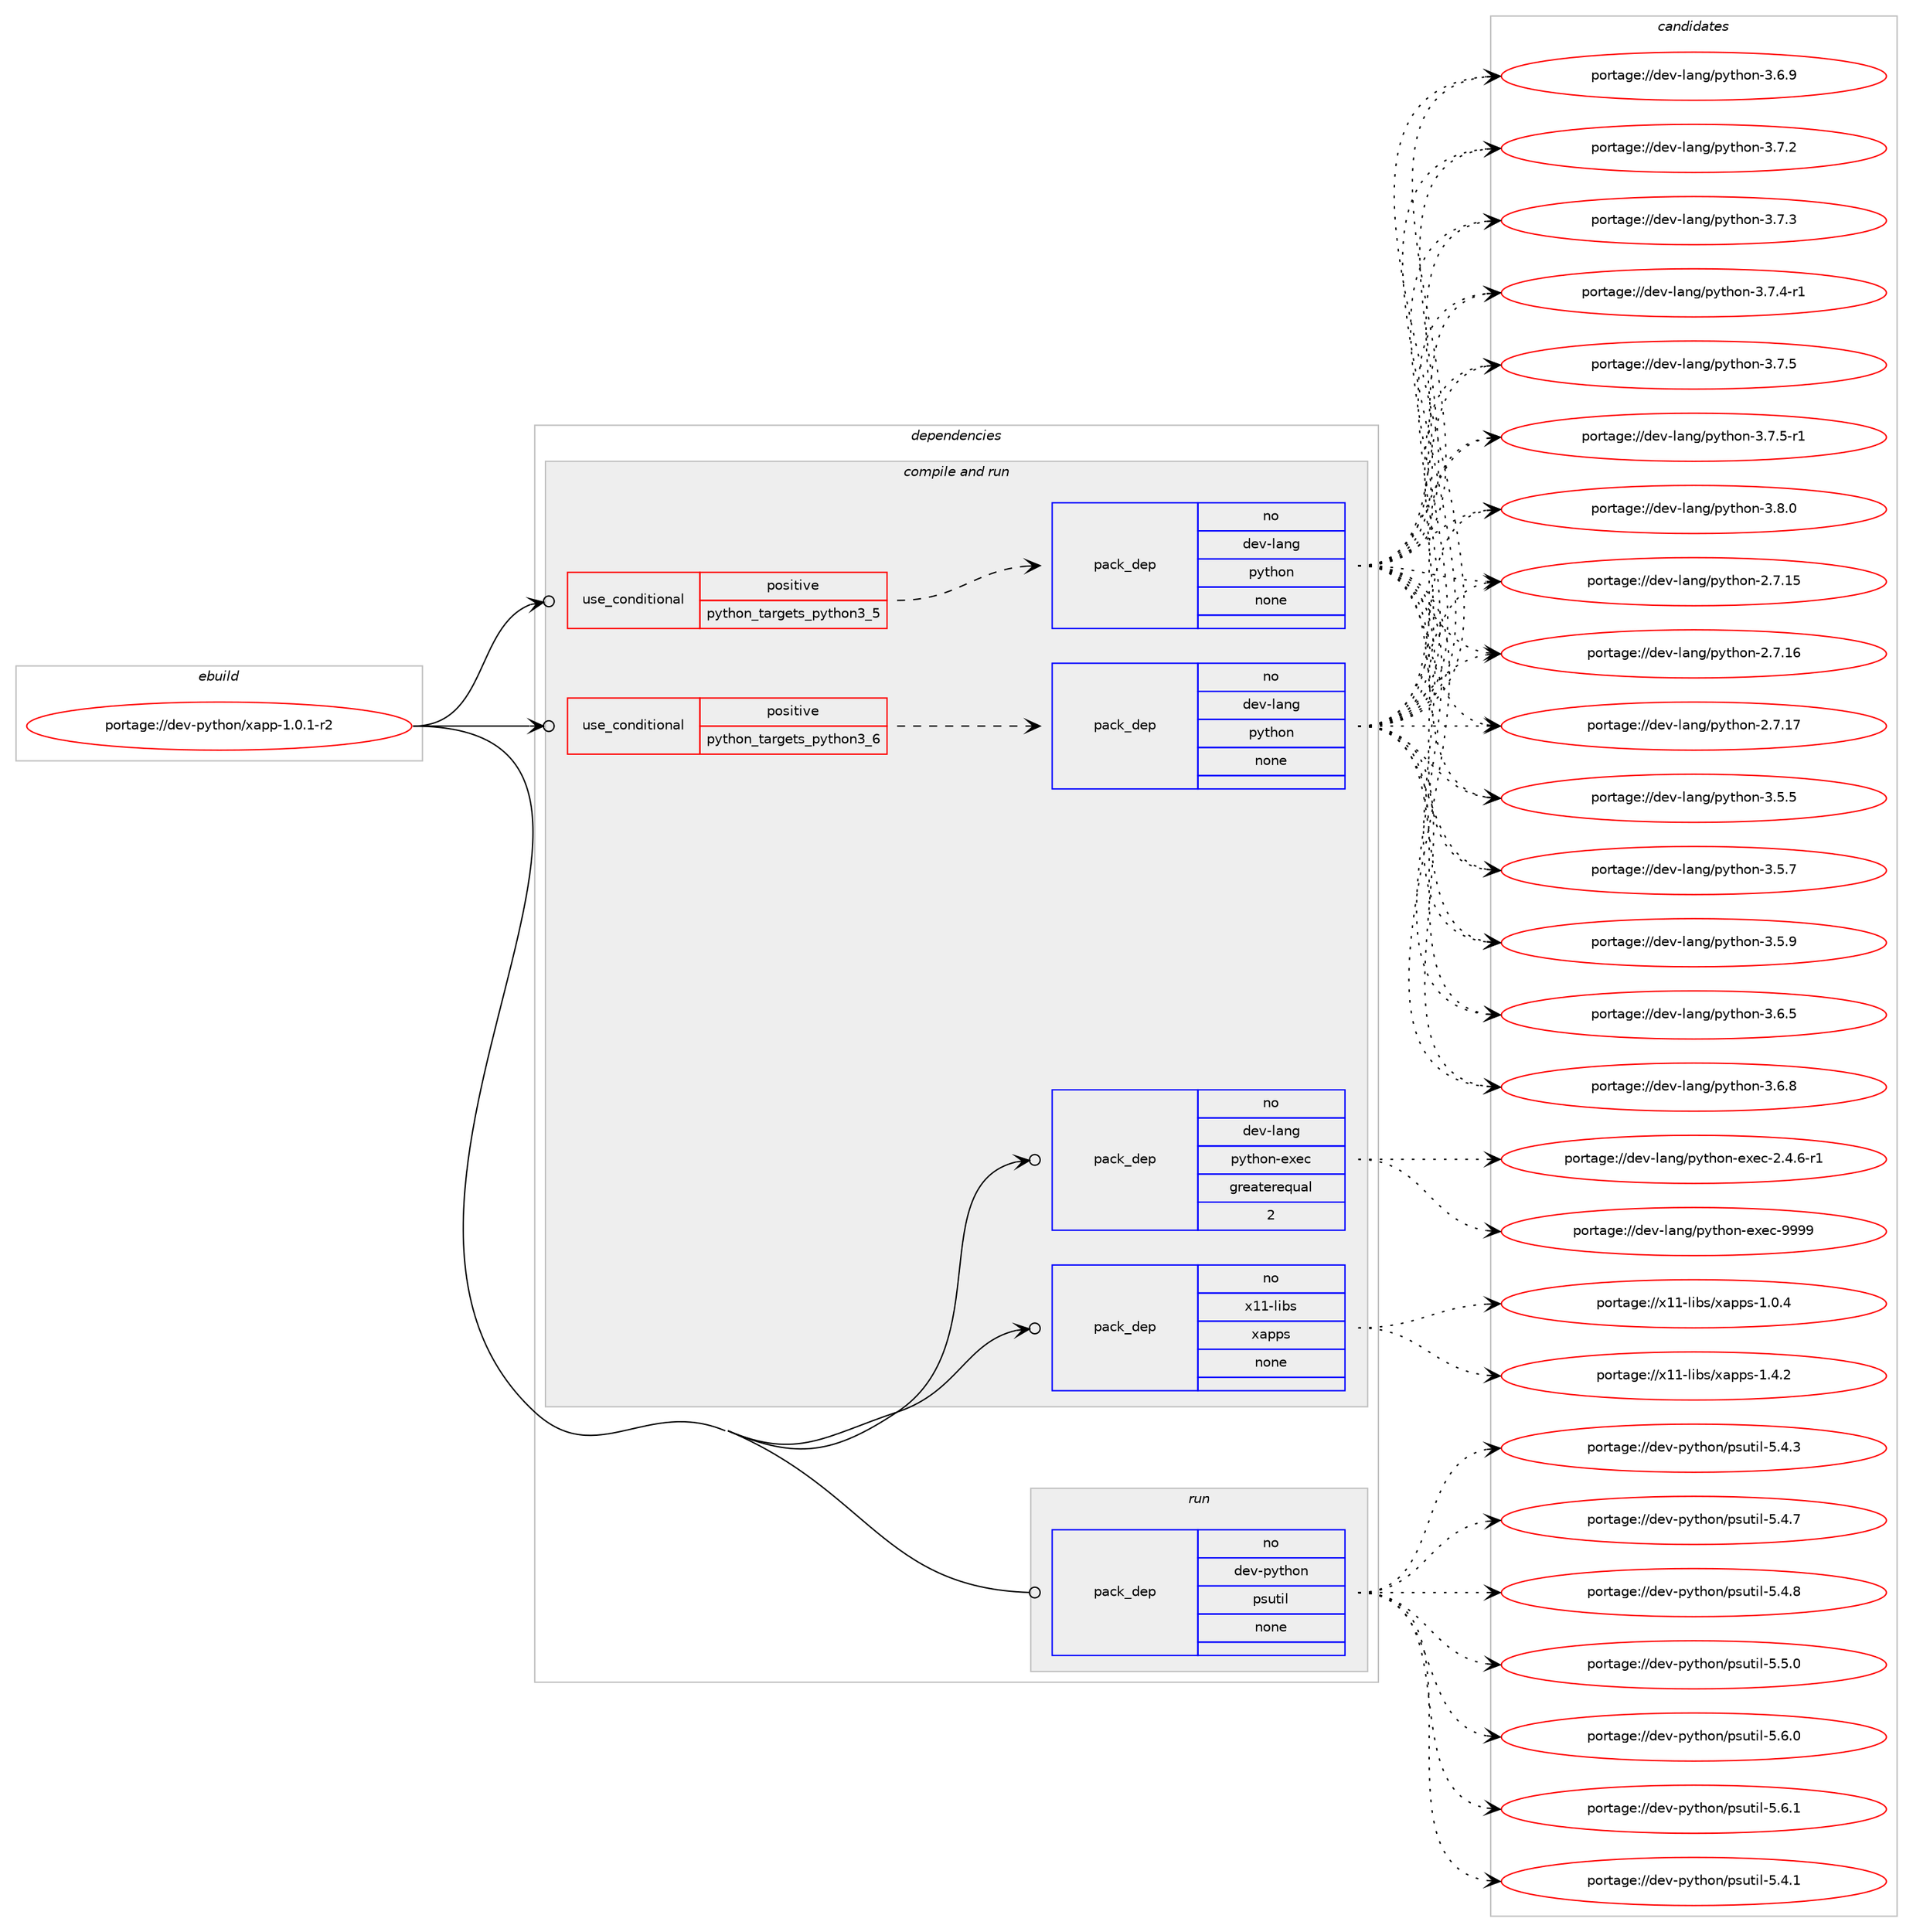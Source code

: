 digraph prolog {

# *************
# Graph options
# *************

newrank=true;
concentrate=true;
compound=true;
graph [rankdir=LR,fontname=Helvetica,fontsize=10,ranksep=1.5];#, ranksep=2.5, nodesep=0.2];
edge  [arrowhead=vee];
node  [fontname=Helvetica,fontsize=10];

# **********
# The ebuild
# **********

subgraph cluster_leftcol {
color=gray;
rank=same;
label=<<i>ebuild</i>>;
id [label="portage://dev-python/xapp-1.0.1-r2", color=red, width=4, href="../dev-python/xapp-1.0.1-r2.svg"];
}

# ****************
# The dependencies
# ****************

subgraph cluster_midcol {
color=gray;
label=<<i>dependencies</i>>;
subgraph cluster_compile {
fillcolor="#eeeeee";
style=filled;
label=<<i>compile</i>>;
}
subgraph cluster_compileandrun {
fillcolor="#eeeeee";
style=filled;
label=<<i>compile and run</i>>;
subgraph cond40936 {
dependency179435 [label=<<TABLE BORDER="0" CELLBORDER="1" CELLSPACING="0" CELLPADDING="4"><TR><TD ROWSPAN="3" CELLPADDING="10">use_conditional</TD></TR><TR><TD>positive</TD></TR><TR><TD>python_targets_python3_5</TD></TR></TABLE>>, shape=none, color=red];
subgraph pack135090 {
dependency179436 [label=<<TABLE BORDER="0" CELLBORDER="1" CELLSPACING="0" CELLPADDING="4" WIDTH="220"><TR><TD ROWSPAN="6" CELLPADDING="30">pack_dep</TD></TR><TR><TD WIDTH="110">no</TD></TR><TR><TD>dev-lang</TD></TR><TR><TD>python</TD></TR><TR><TD>none</TD></TR><TR><TD></TD></TR></TABLE>>, shape=none, color=blue];
}
dependency179435:e -> dependency179436:w [weight=20,style="dashed",arrowhead="vee"];
}
id:e -> dependency179435:w [weight=20,style="solid",arrowhead="odotvee"];
subgraph cond40937 {
dependency179437 [label=<<TABLE BORDER="0" CELLBORDER="1" CELLSPACING="0" CELLPADDING="4"><TR><TD ROWSPAN="3" CELLPADDING="10">use_conditional</TD></TR><TR><TD>positive</TD></TR><TR><TD>python_targets_python3_6</TD></TR></TABLE>>, shape=none, color=red];
subgraph pack135091 {
dependency179438 [label=<<TABLE BORDER="0" CELLBORDER="1" CELLSPACING="0" CELLPADDING="4" WIDTH="220"><TR><TD ROWSPAN="6" CELLPADDING="30">pack_dep</TD></TR><TR><TD WIDTH="110">no</TD></TR><TR><TD>dev-lang</TD></TR><TR><TD>python</TD></TR><TR><TD>none</TD></TR><TR><TD></TD></TR></TABLE>>, shape=none, color=blue];
}
dependency179437:e -> dependency179438:w [weight=20,style="dashed",arrowhead="vee"];
}
id:e -> dependency179437:w [weight=20,style="solid",arrowhead="odotvee"];
subgraph pack135092 {
dependency179439 [label=<<TABLE BORDER="0" CELLBORDER="1" CELLSPACING="0" CELLPADDING="4" WIDTH="220"><TR><TD ROWSPAN="6" CELLPADDING="30">pack_dep</TD></TR><TR><TD WIDTH="110">no</TD></TR><TR><TD>dev-lang</TD></TR><TR><TD>python-exec</TD></TR><TR><TD>greaterequal</TD></TR><TR><TD>2</TD></TR></TABLE>>, shape=none, color=blue];
}
id:e -> dependency179439:w [weight=20,style="solid",arrowhead="odotvee"];
subgraph pack135093 {
dependency179440 [label=<<TABLE BORDER="0" CELLBORDER="1" CELLSPACING="0" CELLPADDING="4" WIDTH="220"><TR><TD ROWSPAN="6" CELLPADDING="30">pack_dep</TD></TR><TR><TD WIDTH="110">no</TD></TR><TR><TD>x11-libs</TD></TR><TR><TD>xapps</TD></TR><TR><TD>none</TD></TR><TR><TD></TD></TR></TABLE>>, shape=none, color=blue];
}
id:e -> dependency179440:w [weight=20,style="solid",arrowhead="odotvee"];
}
subgraph cluster_run {
fillcolor="#eeeeee";
style=filled;
label=<<i>run</i>>;
subgraph pack135094 {
dependency179441 [label=<<TABLE BORDER="0" CELLBORDER="1" CELLSPACING="0" CELLPADDING="4" WIDTH="220"><TR><TD ROWSPAN="6" CELLPADDING="30">pack_dep</TD></TR><TR><TD WIDTH="110">no</TD></TR><TR><TD>dev-python</TD></TR><TR><TD>psutil</TD></TR><TR><TD>none</TD></TR><TR><TD></TD></TR></TABLE>>, shape=none, color=blue];
}
id:e -> dependency179441:w [weight=20,style="solid",arrowhead="odot"];
}
}

# **************
# The candidates
# **************

subgraph cluster_choices {
rank=same;
color=gray;
label=<<i>candidates</i>>;

subgraph choice135090 {
color=black;
nodesep=1;
choiceportage10010111845108971101034711212111610411111045504655464953 [label="portage://dev-lang/python-2.7.15", color=red, width=4,href="../dev-lang/python-2.7.15.svg"];
choiceportage10010111845108971101034711212111610411111045504655464954 [label="portage://dev-lang/python-2.7.16", color=red, width=4,href="../dev-lang/python-2.7.16.svg"];
choiceportage10010111845108971101034711212111610411111045504655464955 [label="portage://dev-lang/python-2.7.17", color=red, width=4,href="../dev-lang/python-2.7.17.svg"];
choiceportage100101118451089711010347112121116104111110455146534653 [label="portage://dev-lang/python-3.5.5", color=red, width=4,href="../dev-lang/python-3.5.5.svg"];
choiceportage100101118451089711010347112121116104111110455146534655 [label="portage://dev-lang/python-3.5.7", color=red, width=4,href="../dev-lang/python-3.5.7.svg"];
choiceportage100101118451089711010347112121116104111110455146534657 [label="portage://dev-lang/python-3.5.9", color=red, width=4,href="../dev-lang/python-3.5.9.svg"];
choiceportage100101118451089711010347112121116104111110455146544653 [label="portage://dev-lang/python-3.6.5", color=red, width=4,href="../dev-lang/python-3.6.5.svg"];
choiceportage100101118451089711010347112121116104111110455146544656 [label="portage://dev-lang/python-3.6.8", color=red, width=4,href="../dev-lang/python-3.6.8.svg"];
choiceportage100101118451089711010347112121116104111110455146544657 [label="portage://dev-lang/python-3.6.9", color=red, width=4,href="../dev-lang/python-3.6.9.svg"];
choiceportage100101118451089711010347112121116104111110455146554650 [label="portage://dev-lang/python-3.7.2", color=red, width=4,href="../dev-lang/python-3.7.2.svg"];
choiceportage100101118451089711010347112121116104111110455146554651 [label="portage://dev-lang/python-3.7.3", color=red, width=4,href="../dev-lang/python-3.7.3.svg"];
choiceportage1001011184510897110103471121211161041111104551465546524511449 [label="portage://dev-lang/python-3.7.4-r1", color=red, width=4,href="../dev-lang/python-3.7.4-r1.svg"];
choiceportage100101118451089711010347112121116104111110455146554653 [label="portage://dev-lang/python-3.7.5", color=red, width=4,href="../dev-lang/python-3.7.5.svg"];
choiceportage1001011184510897110103471121211161041111104551465546534511449 [label="portage://dev-lang/python-3.7.5-r1", color=red, width=4,href="../dev-lang/python-3.7.5-r1.svg"];
choiceportage100101118451089711010347112121116104111110455146564648 [label="portage://dev-lang/python-3.8.0", color=red, width=4,href="../dev-lang/python-3.8.0.svg"];
dependency179436:e -> choiceportage10010111845108971101034711212111610411111045504655464953:w [style=dotted,weight="100"];
dependency179436:e -> choiceportage10010111845108971101034711212111610411111045504655464954:w [style=dotted,weight="100"];
dependency179436:e -> choiceportage10010111845108971101034711212111610411111045504655464955:w [style=dotted,weight="100"];
dependency179436:e -> choiceportage100101118451089711010347112121116104111110455146534653:w [style=dotted,weight="100"];
dependency179436:e -> choiceportage100101118451089711010347112121116104111110455146534655:w [style=dotted,weight="100"];
dependency179436:e -> choiceportage100101118451089711010347112121116104111110455146534657:w [style=dotted,weight="100"];
dependency179436:e -> choiceportage100101118451089711010347112121116104111110455146544653:w [style=dotted,weight="100"];
dependency179436:e -> choiceportage100101118451089711010347112121116104111110455146544656:w [style=dotted,weight="100"];
dependency179436:e -> choiceportage100101118451089711010347112121116104111110455146544657:w [style=dotted,weight="100"];
dependency179436:e -> choiceportage100101118451089711010347112121116104111110455146554650:w [style=dotted,weight="100"];
dependency179436:e -> choiceportage100101118451089711010347112121116104111110455146554651:w [style=dotted,weight="100"];
dependency179436:e -> choiceportage1001011184510897110103471121211161041111104551465546524511449:w [style=dotted,weight="100"];
dependency179436:e -> choiceportage100101118451089711010347112121116104111110455146554653:w [style=dotted,weight="100"];
dependency179436:e -> choiceportage1001011184510897110103471121211161041111104551465546534511449:w [style=dotted,weight="100"];
dependency179436:e -> choiceportage100101118451089711010347112121116104111110455146564648:w [style=dotted,weight="100"];
}
subgraph choice135091 {
color=black;
nodesep=1;
choiceportage10010111845108971101034711212111610411111045504655464953 [label="portage://dev-lang/python-2.7.15", color=red, width=4,href="../dev-lang/python-2.7.15.svg"];
choiceportage10010111845108971101034711212111610411111045504655464954 [label="portage://dev-lang/python-2.7.16", color=red, width=4,href="../dev-lang/python-2.7.16.svg"];
choiceportage10010111845108971101034711212111610411111045504655464955 [label="portage://dev-lang/python-2.7.17", color=red, width=4,href="../dev-lang/python-2.7.17.svg"];
choiceportage100101118451089711010347112121116104111110455146534653 [label="portage://dev-lang/python-3.5.5", color=red, width=4,href="../dev-lang/python-3.5.5.svg"];
choiceportage100101118451089711010347112121116104111110455146534655 [label="portage://dev-lang/python-3.5.7", color=red, width=4,href="../dev-lang/python-3.5.7.svg"];
choiceportage100101118451089711010347112121116104111110455146534657 [label="portage://dev-lang/python-3.5.9", color=red, width=4,href="../dev-lang/python-3.5.9.svg"];
choiceportage100101118451089711010347112121116104111110455146544653 [label="portage://dev-lang/python-3.6.5", color=red, width=4,href="../dev-lang/python-3.6.5.svg"];
choiceportage100101118451089711010347112121116104111110455146544656 [label="portage://dev-lang/python-3.6.8", color=red, width=4,href="../dev-lang/python-3.6.8.svg"];
choiceportage100101118451089711010347112121116104111110455146544657 [label="portage://dev-lang/python-3.6.9", color=red, width=4,href="../dev-lang/python-3.6.9.svg"];
choiceportage100101118451089711010347112121116104111110455146554650 [label="portage://dev-lang/python-3.7.2", color=red, width=4,href="../dev-lang/python-3.7.2.svg"];
choiceportage100101118451089711010347112121116104111110455146554651 [label="portage://dev-lang/python-3.7.3", color=red, width=4,href="../dev-lang/python-3.7.3.svg"];
choiceportage1001011184510897110103471121211161041111104551465546524511449 [label="portage://dev-lang/python-3.7.4-r1", color=red, width=4,href="../dev-lang/python-3.7.4-r1.svg"];
choiceportage100101118451089711010347112121116104111110455146554653 [label="portage://dev-lang/python-3.7.5", color=red, width=4,href="../dev-lang/python-3.7.5.svg"];
choiceportage1001011184510897110103471121211161041111104551465546534511449 [label="portage://dev-lang/python-3.7.5-r1", color=red, width=4,href="../dev-lang/python-3.7.5-r1.svg"];
choiceportage100101118451089711010347112121116104111110455146564648 [label="portage://dev-lang/python-3.8.0", color=red, width=4,href="../dev-lang/python-3.8.0.svg"];
dependency179438:e -> choiceportage10010111845108971101034711212111610411111045504655464953:w [style=dotted,weight="100"];
dependency179438:e -> choiceportage10010111845108971101034711212111610411111045504655464954:w [style=dotted,weight="100"];
dependency179438:e -> choiceportage10010111845108971101034711212111610411111045504655464955:w [style=dotted,weight="100"];
dependency179438:e -> choiceportage100101118451089711010347112121116104111110455146534653:w [style=dotted,weight="100"];
dependency179438:e -> choiceportage100101118451089711010347112121116104111110455146534655:w [style=dotted,weight="100"];
dependency179438:e -> choiceportage100101118451089711010347112121116104111110455146534657:w [style=dotted,weight="100"];
dependency179438:e -> choiceportage100101118451089711010347112121116104111110455146544653:w [style=dotted,weight="100"];
dependency179438:e -> choiceportage100101118451089711010347112121116104111110455146544656:w [style=dotted,weight="100"];
dependency179438:e -> choiceportage100101118451089711010347112121116104111110455146544657:w [style=dotted,weight="100"];
dependency179438:e -> choiceportage100101118451089711010347112121116104111110455146554650:w [style=dotted,weight="100"];
dependency179438:e -> choiceportage100101118451089711010347112121116104111110455146554651:w [style=dotted,weight="100"];
dependency179438:e -> choiceportage1001011184510897110103471121211161041111104551465546524511449:w [style=dotted,weight="100"];
dependency179438:e -> choiceportage100101118451089711010347112121116104111110455146554653:w [style=dotted,weight="100"];
dependency179438:e -> choiceportage1001011184510897110103471121211161041111104551465546534511449:w [style=dotted,weight="100"];
dependency179438:e -> choiceportage100101118451089711010347112121116104111110455146564648:w [style=dotted,weight="100"];
}
subgraph choice135092 {
color=black;
nodesep=1;
choiceportage10010111845108971101034711212111610411111045101120101994550465246544511449 [label="portage://dev-lang/python-exec-2.4.6-r1", color=red, width=4,href="../dev-lang/python-exec-2.4.6-r1.svg"];
choiceportage10010111845108971101034711212111610411111045101120101994557575757 [label="portage://dev-lang/python-exec-9999", color=red, width=4,href="../dev-lang/python-exec-9999.svg"];
dependency179439:e -> choiceportage10010111845108971101034711212111610411111045101120101994550465246544511449:w [style=dotted,weight="100"];
dependency179439:e -> choiceportage10010111845108971101034711212111610411111045101120101994557575757:w [style=dotted,weight="100"];
}
subgraph choice135093 {
color=black;
nodesep=1;
choiceportage120494945108105981154712097112112115454946484652 [label="portage://x11-libs/xapps-1.0.4", color=red, width=4,href="../x11-libs/xapps-1.0.4.svg"];
choiceportage120494945108105981154712097112112115454946524650 [label="portage://x11-libs/xapps-1.4.2", color=red, width=4,href="../x11-libs/xapps-1.4.2.svg"];
dependency179440:e -> choiceportage120494945108105981154712097112112115454946484652:w [style=dotted,weight="100"];
dependency179440:e -> choiceportage120494945108105981154712097112112115454946524650:w [style=dotted,weight="100"];
}
subgraph choice135094 {
color=black;
nodesep=1;
choiceportage1001011184511212111610411111047112115117116105108455346524649 [label="portage://dev-python/psutil-5.4.1", color=red, width=4,href="../dev-python/psutil-5.4.1.svg"];
choiceportage1001011184511212111610411111047112115117116105108455346524651 [label="portage://dev-python/psutil-5.4.3", color=red, width=4,href="../dev-python/psutil-5.4.3.svg"];
choiceportage1001011184511212111610411111047112115117116105108455346524655 [label="portage://dev-python/psutil-5.4.7", color=red, width=4,href="../dev-python/psutil-5.4.7.svg"];
choiceportage1001011184511212111610411111047112115117116105108455346524656 [label="portage://dev-python/psutil-5.4.8", color=red, width=4,href="../dev-python/psutil-5.4.8.svg"];
choiceportage1001011184511212111610411111047112115117116105108455346534648 [label="portage://dev-python/psutil-5.5.0", color=red, width=4,href="../dev-python/psutil-5.5.0.svg"];
choiceportage1001011184511212111610411111047112115117116105108455346544648 [label="portage://dev-python/psutil-5.6.0", color=red, width=4,href="../dev-python/psutil-5.6.0.svg"];
choiceportage1001011184511212111610411111047112115117116105108455346544649 [label="portage://dev-python/psutil-5.6.1", color=red, width=4,href="../dev-python/psutil-5.6.1.svg"];
dependency179441:e -> choiceportage1001011184511212111610411111047112115117116105108455346524649:w [style=dotted,weight="100"];
dependency179441:e -> choiceportage1001011184511212111610411111047112115117116105108455346524651:w [style=dotted,weight="100"];
dependency179441:e -> choiceportage1001011184511212111610411111047112115117116105108455346524655:w [style=dotted,weight="100"];
dependency179441:e -> choiceportage1001011184511212111610411111047112115117116105108455346524656:w [style=dotted,weight="100"];
dependency179441:e -> choiceportage1001011184511212111610411111047112115117116105108455346534648:w [style=dotted,weight="100"];
dependency179441:e -> choiceportage1001011184511212111610411111047112115117116105108455346544648:w [style=dotted,weight="100"];
dependency179441:e -> choiceportage1001011184511212111610411111047112115117116105108455346544649:w [style=dotted,weight="100"];
}
}

}
